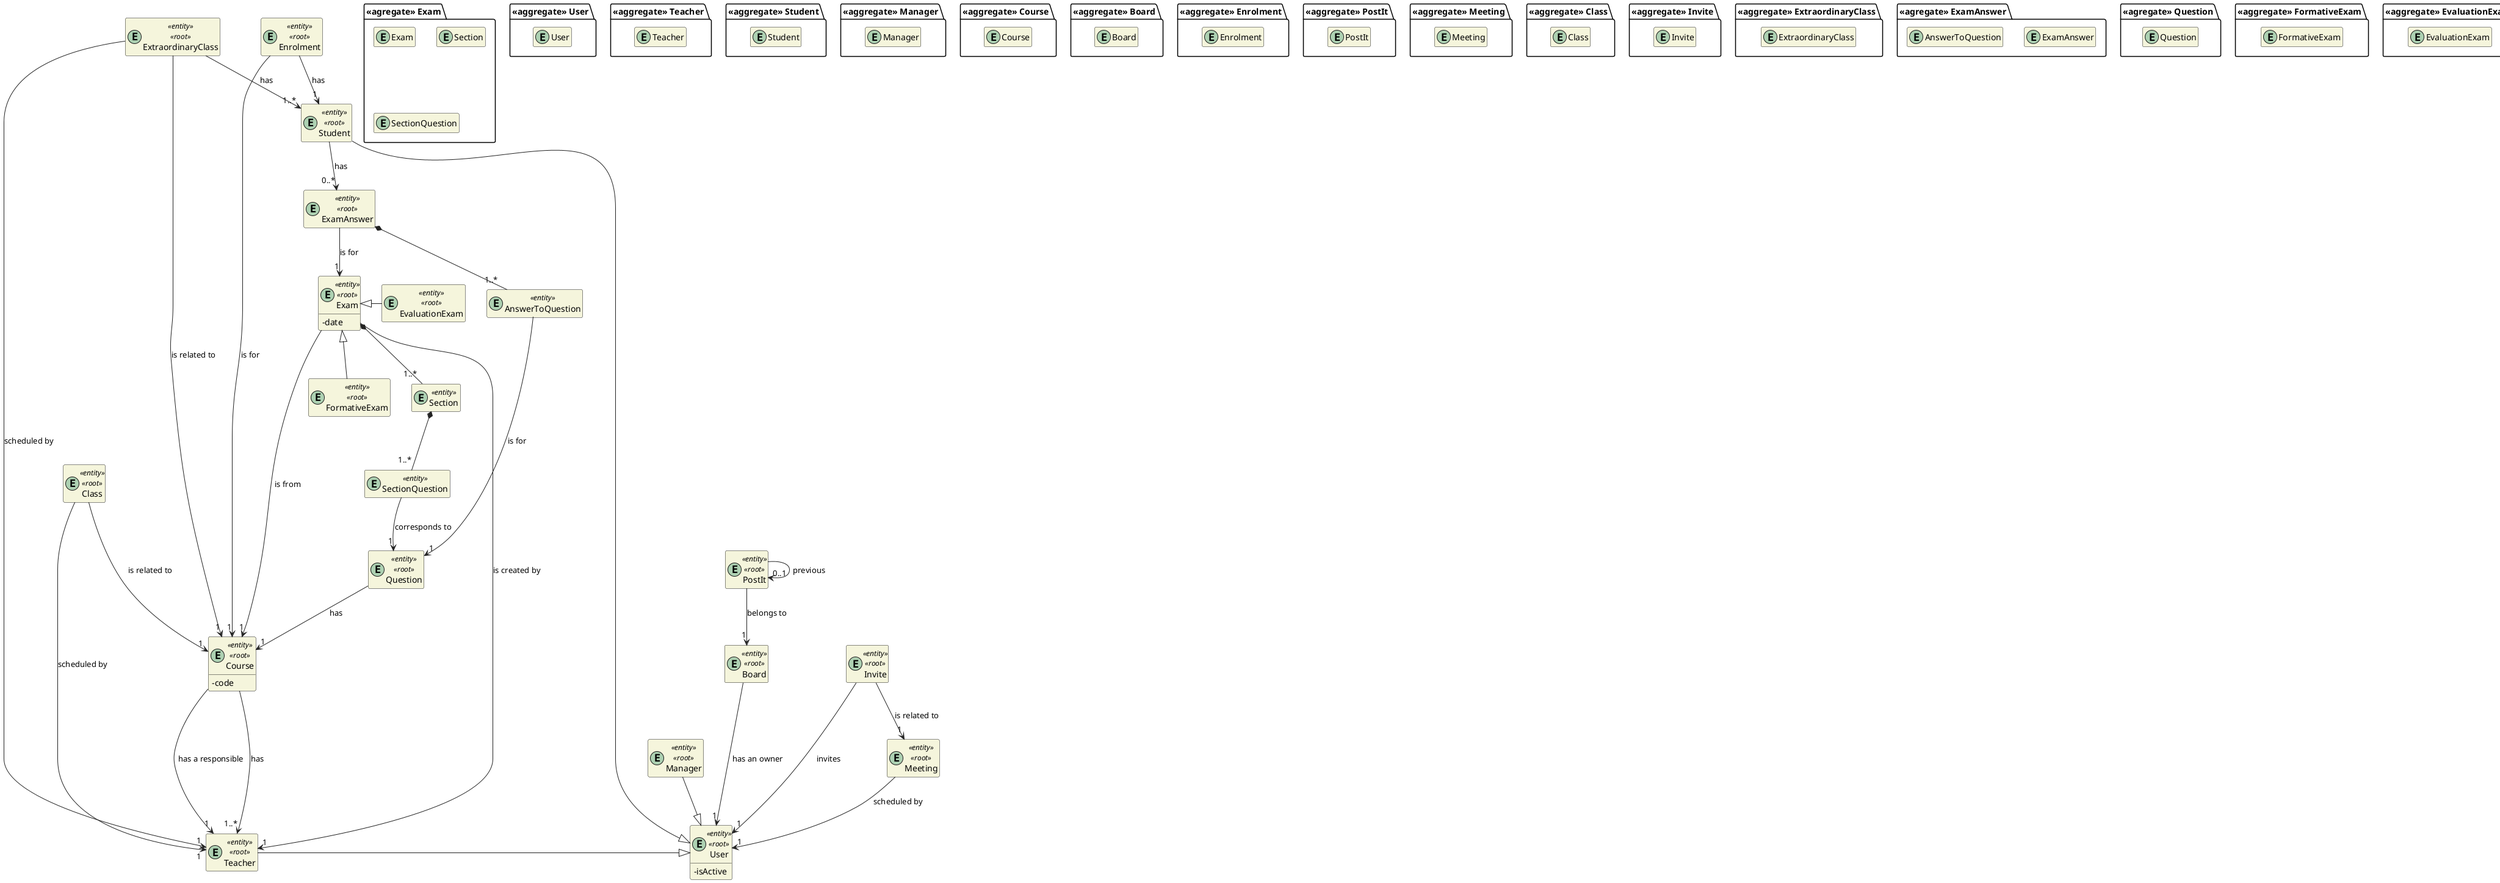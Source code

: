 @startuml DM
'https://plantuml.com/class-diagram

skinparam classAttributeIconSize 0
hide empty attributes
hide empty methods
skinparam classBackgroundColor beige
skinparam ArrowColor #222222

package "<<aggregate>> User" {
  entity User
}

entity User <<entity>> <<root>> {
  - isActive
}

package "<<aggregate>> Teacher" {
  entity Teacher
}

entity Teacher <<entity>> <<root>> {

}

package "<<aggregate>> Student" {
  entity Student
}

entity Student <<entity>> <<root>> {

}

package "<<aggregate>> Manager" {
  entity Manager
}

entity Manager <<entity>> <<root>> {

}

package "<<aggregate>> Course" {
  entity Course
}

entity Course <<entity>> <<root>> {
  - code
}

package "<<aggregate>> Board" {
  entity Board
}

entity Board <<entity>> <<root>> {
}

package "<<aggregate>> Enrolment" {
  entity Enrolment
}

entity Enrolment <<entity>> <<root>> {
}

package "<<aggregate>> PostIt" {
  entity PostIt
}

entity PostIt <<entity>> <<root>> {

}

package "<<aggregate>> Meeting" {
  entity Meeting
}

entity Meeting <<entity>> <<root>> {

}

package "<<aggregate>> Class" {
  entity Class
}

entity Class <<entity>> <<root>> {

}

package "<<aggregate>> Invite" {
  entity Invite
}

entity Invite <<entity>> <<root>> {

}

package "<<aggregate>> ExtraordinaryClass" {
  entity ExtraordinaryClass
}

entity ExtraordinaryClass <<entity>> <<root>> {

}

package "<<agregate>> ExamAnswer" {
  entity ExamAnswer
  entity AnswerToQuestion
}

package "<<agregate>> Question" {
  entity Question
}

entity Question <<entity>> <<root>> {}
entity ExamAnswer <<entity>> <<root>> {}
entity AnswerToQuestion <<entity>> {}


package "<<agregate>> Exam" {
  entity Exam
  entity Section
  entity SectionQuestion
}

entity Exam <<entity>> <<root>> {
  -date
}
entity Section <<entity>> {}
entity SectionQuestion <<entity>> {}

entity ExamAnswer <<entity>> <<root>> {

}

package "<<aggregate>> FormativeExam" {
  entity FormativeExam
}

entity FormativeExam <<entity>> <<root>> {
}

package "<<aggregate>> EvaluationExam" {
  entity EvaluationExam
}

entity EvaluationExam <<entity>> <<root>> {
}


Teacher -|> User
Student --|> User
Manager --|> User

Course ---> "1..*" Teacher : has
Course --> "1" Teacher : has a responsible

Enrolment --> "1" Course : is for
Enrolment --> "1" Student : has

Board ---> "1" User : has an owner

PostIt --> "1" Board: belongs to
PostIt --> "0..1" PostIt : previous

Exam ---> "1" Course : is from
Exam --> "1" Teacher : is created by
Exam *-- "1..*" Section
Exam <|- EvaluationExam
Exam <|-- FormativeExam

Section *-- "1..*" SectionQuestion
SectionQuestion --> "1" Question : corresponds to

ExamAnswer --> "1" Exam : is for
ExamAnswer *-- "1..*" AnswerToQuestion
AnswerToQuestion --> "1" Question : is for

Invite --> "1" User : invites
Invite --> "1" Meeting : is related to

Class ---> "1" Course : is related to
Class ---> "1" Teacher : scheduled by

ExtraordinaryClass --> "1" Teacher : scheduled by
ExtraordinaryClass --> "1..*" Student : has
ExtraordinaryClass --> "1" Course : is related to

Student --> "0..*" ExamAnswer : has

Meeting --> "1" User : scheduled by

Question --> "1" Course : has

@enduml
